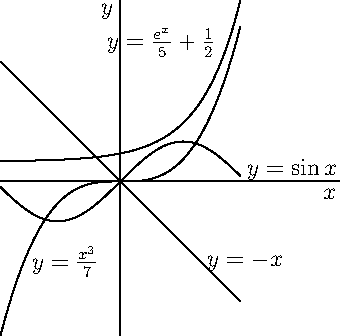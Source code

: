 import graph;
xaxis("$x$");
yaxis("$y$");
size(6cm);
real f1(real x) {return exp(x)/5 + 1/2;}
real f2(real x) {return x^3/7;}
real f3(real x) {return sin(x);}
real f4(real x) {return -x;}
draw(graph(f1,-3,3));
draw(graph(f2,-3,3));
draw(graph(f3,-3,3));
draw(graph(f4,-3,3));
label("$y=\frac{e^x}{5} + \frac{1}{2}$",(2.5,3),NW);
label("$y=\frac{x^3}{7}$",(-2.4,-2),E);
label("$y=\sin x$",(3,0.3),E);
label("$y=-x$",(2,-2),E);
